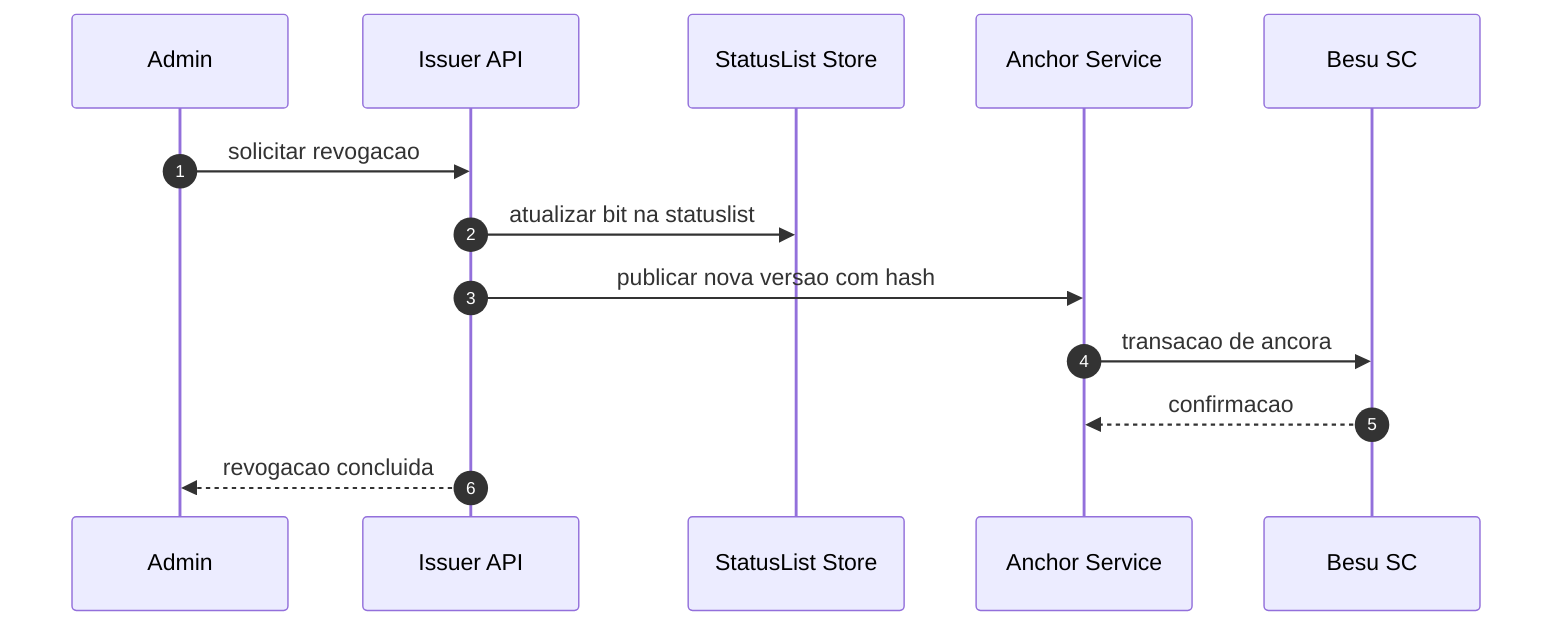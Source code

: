 sequenceDiagram
  autonumber
  participant ADM as Admin
  participant I as Issuer API
  participant S as StatusList Store
  participant A as Anchor Service
  participant B as Besu SC

  ADM->>I: solicitar revogacao
  I->>S: atualizar bit na statuslist
  I->>A: publicar nova versao com hash
  A->>B: transacao de ancora
  B-->>A: confirmacao
  I-->>ADM: revogacao concluida